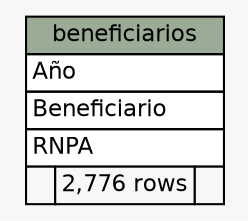 // dot 2.40.1 on Mac OS X 10.11.6
// SchemaSpy rev 590
digraph "beneficiarios" {
  graph [
    rankdir="RL"
    bgcolor="#f7f7f7"
    nodesep="0.18"
    ranksep="0.46"
    fontname="Helvetica"
    fontsize="11"
  ];
  node [
    fontname="Helvetica"
    fontsize="11"
    shape="plaintext"
  ];
  edge [
    arrowsize="0.8"
  ];
  "beneficiarios" [
    label=<
    <TABLE BORDER="0" CELLBORDER="1" CELLSPACING="0" BGCOLOR="#ffffff">
      <TR><TD COLSPAN="3" BGCOLOR="#9bab96" ALIGN="CENTER">beneficiarios</TD></TR>
      <TR><TD PORT="Año" COLSPAN="3" ALIGN="LEFT">Año</TD></TR>
      <TR><TD PORT="Beneficiario" COLSPAN="3" ALIGN="LEFT">Beneficiario</TD></TR>
      <TR><TD PORT="RNPA" COLSPAN="3" ALIGN="LEFT">RNPA</TD></TR>
      <TR><TD ALIGN="LEFT" BGCOLOR="#f7f7f7">  </TD><TD ALIGN="RIGHT" BGCOLOR="#f7f7f7">2,776 rows</TD><TD ALIGN="RIGHT" BGCOLOR="#f7f7f7">  </TD></TR>
    </TABLE>>
    URL="tables/beneficiarios.html"
    tooltip="beneficiarios"
  ];
}
